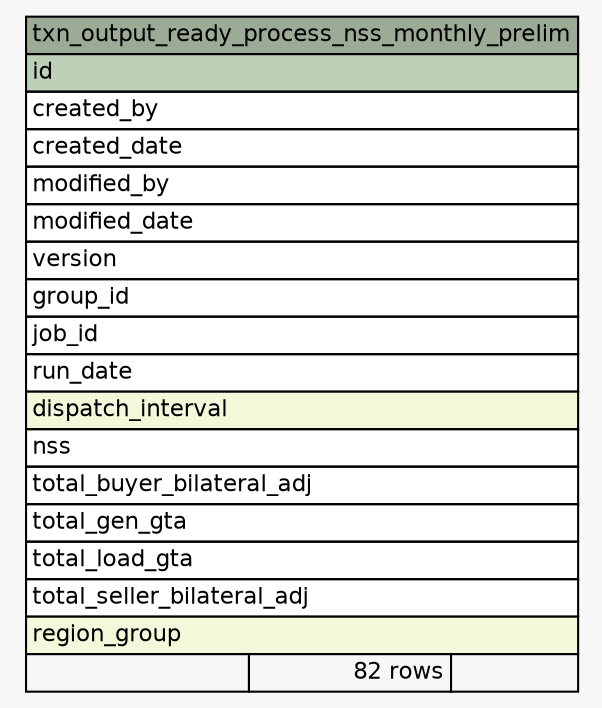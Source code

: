 // dot 2.36.0 on Mac OS X 10.12.6
// SchemaSpy rev 590
digraph "txn_output_ready_process_nss_monthly_prelim" {
  graph [
    rankdir="RL"
    bgcolor="#f7f7f7"
    nodesep="0.18"
    ranksep="0.46"
    fontname="Helvetica"
    fontsize="11"
  ];
  node [
    fontname="Helvetica"
    fontsize="11"
    shape="plaintext"
  ];
  edge [
    arrowsize="0.8"
  ];
  "txn_output_ready_process_nss_monthly_prelim" [
    label=<
    <TABLE BORDER="0" CELLBORDER="1" CELLSPACING="0" BGCOLOR="#ffffff">
      <TR><TD COLSPAN="3" BGCOLOR="#9bab96" ALIGN="CENTER">txn_output_ready_process_nss_monthly_prelim</TD></TR>
      <TR><TD PORT="id" COLSPAN="3" BGCOLOR="#bed1b8" ALIGN="LEFT">id</TD></TR>
      <TR><TD PORT="created_by" COLSPAN="3" ALIGN="LEFT">created_by</TD></TR>
      <TR><TD PORT="created_date" COLSPAN="3" ALIGN="LEFT">created_date</TD></TR>
      <TR><TD PORT="modified_by" COLSPAN="3" ALIGN="LEFT">modified_by</TD></TR>
      <TR><TD PORT="modified_date" COLSPAN="3" ALIGN="LEFT">modified_date</TD></TR>
      <TR><TD PORT="version" COLSPAN="3" ALIGN="LEFT">version</TD></TR>
      <TR><TD PORT="group_id" COLSPAN="3" ALIGN="LEFT">group_id</TD></TR>
      <TR><TD PORT="job_id" COLSPAN="3" ALIGN="LEFT">job_id</TD></TR>
      <TR><TD PORT="run_date" COLSPAN="3" ALIGN="LEFT">run_date</TD></TR>
      <TR><TD PORT="dispatch_interval" COLSPAN="3" BGCOLOR="#f4f7da" ALIGN="LEFT">dispatch_interval</TD></TR>
      <TR><TD PORT="nss" COLSPAN="3" ALIGN="LEFT">nss</TD></TR>
      <TR><TD PORT="total_buyer_bilateral_adj" COLSPAN="3" ALIGN="LEFT">total_buyer_bilateral_adj</TD></TR>
      <TR><TD PORT="total_gen_gta" COLSPAN="3" ALIGN="LEFT">total_gen_gta</TD></TR>
      <TR><TD PORT="total_load_gta" COLSPAN="3" ALIGN="LEFT">total_load_gta</TD></TR>
      <TR><TD PORT="total_seller_bilateral_adj" COLSPAN="3" ALIGN="LEFT">total_seller_bilateral_adj</TD></TR>
      <TR><TD PORT="region_group" COLSPAN="3" BGCOLOR="#f4f7da" ALIGN="LEFT">region_group</TD></TR>
      <TR><TD ALIGN="LEFT" BGCOLOR="#f7f7f7">  </TD><TD ALIGN="RIGHT" BGCOLOR="#f7f7f7">82 rows</TD><TD ALIGN="RIGHT" BGCOLOR="#f7f7f7">  </TD></TR>
    </TABLE>>
    URL="tables/txn_output_ready_process_nss_monthly_prelim.html"
    tooltip="txn_output_ready_process_nss_monthly_prelim"
  ];
}
